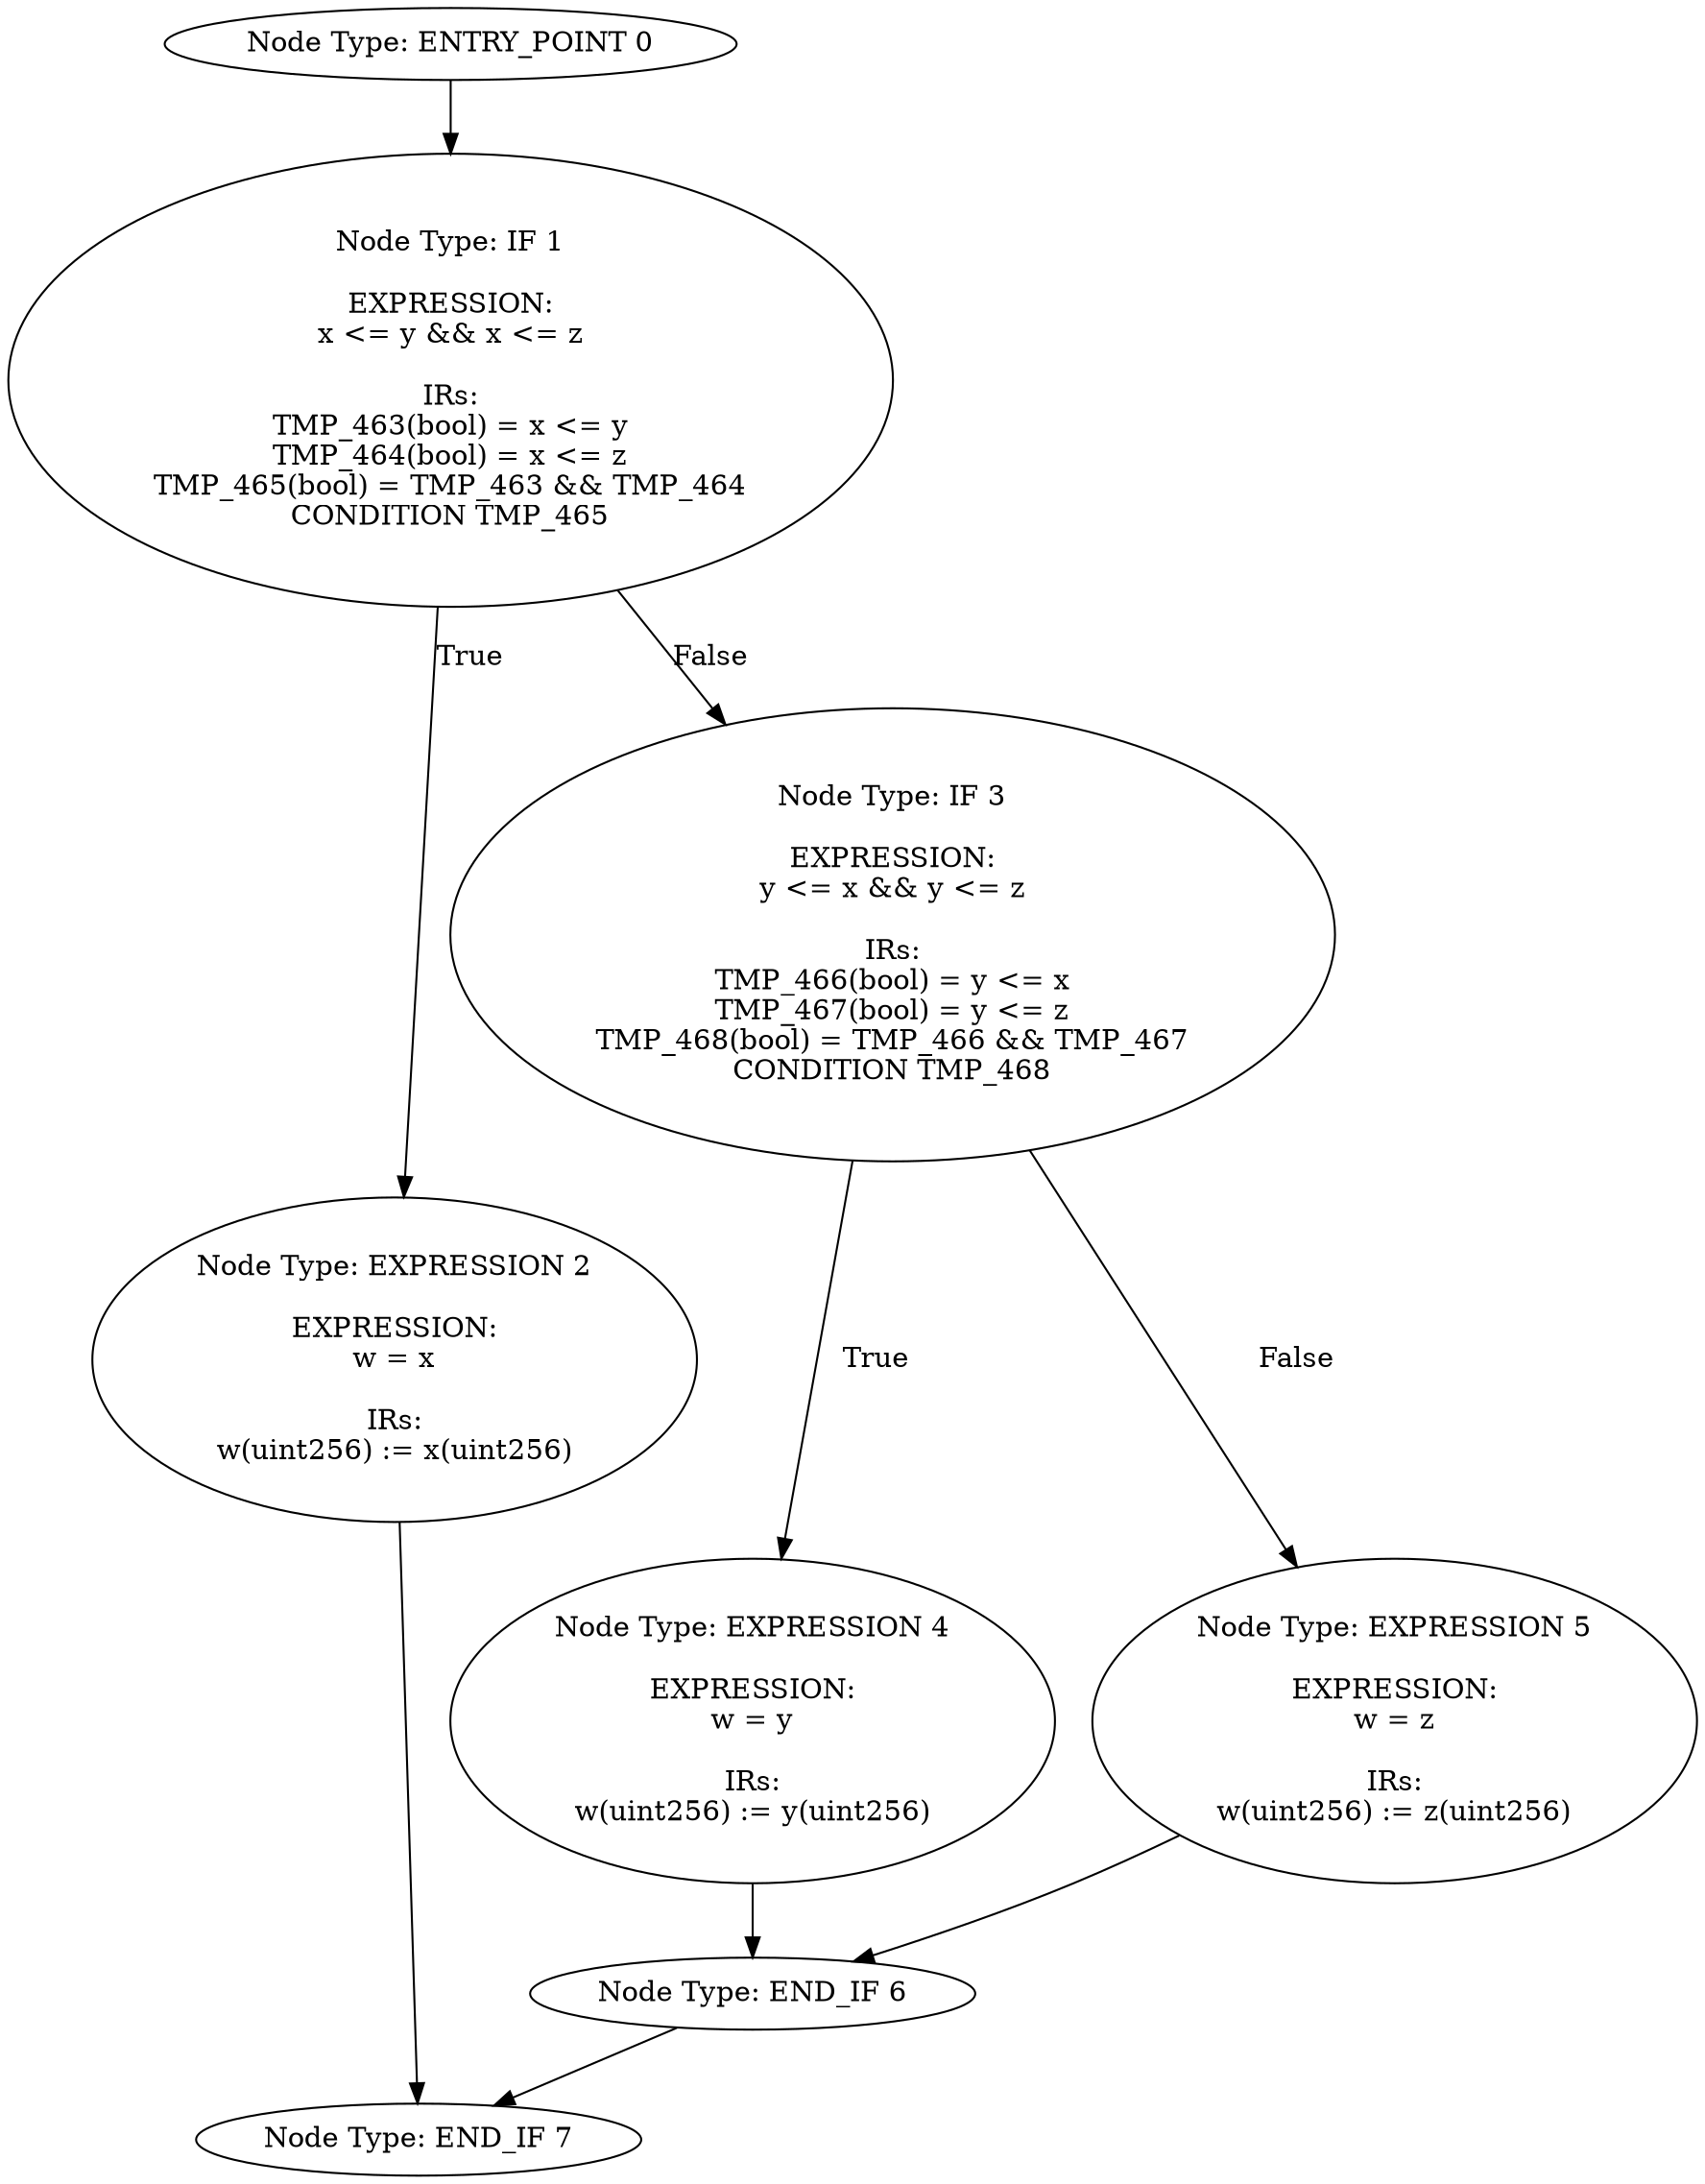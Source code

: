 digraph{
0[label="Node Type: ENTRY_POINT 0
"];
0->1;
1[label="Node Type: IF 1

EXPRESSION:
x <= y && x <= z

IRs:
TMP_463(bool) = x <= y
TMP_464(bool) = x <= z
TMP_465(bool) = TMP_463 && TMP_464
CONDITION TMP_465"];
1->2[label="True"];
1->3[label="False"];
2[label="Node Type: EXPRESSION 2

EXPRESSION:
w = x

IRs:
w(uint256) := x(uint256)"];
2->7;
3[label="Node Type: IF 3

EXPRESSION:
y <= x && y <= z

IRs:
TMP_466(bool) = y <= x
TMP_467(bool) = y <= z
TMP_468(bool) = TMP_466 && TMP_467
CONDITION TMP_468"];
3->4[label="True"];
3->5[label="False"];
4[label="Node Type: EXPRESSION 4

EXPRESSION:
w = y

IRs:
w(uint256) := y(uint256)"];
4->6;
5[label="Node Type: EXPRESSION 5

EXPRESSION:
w = z

IRs:
w(uint256) := z(uint256)"];
5->6;
6[label="Node Type: END_IF 6
"];
6->7;
7[label="Node Type: END_IF 7
"];
}
